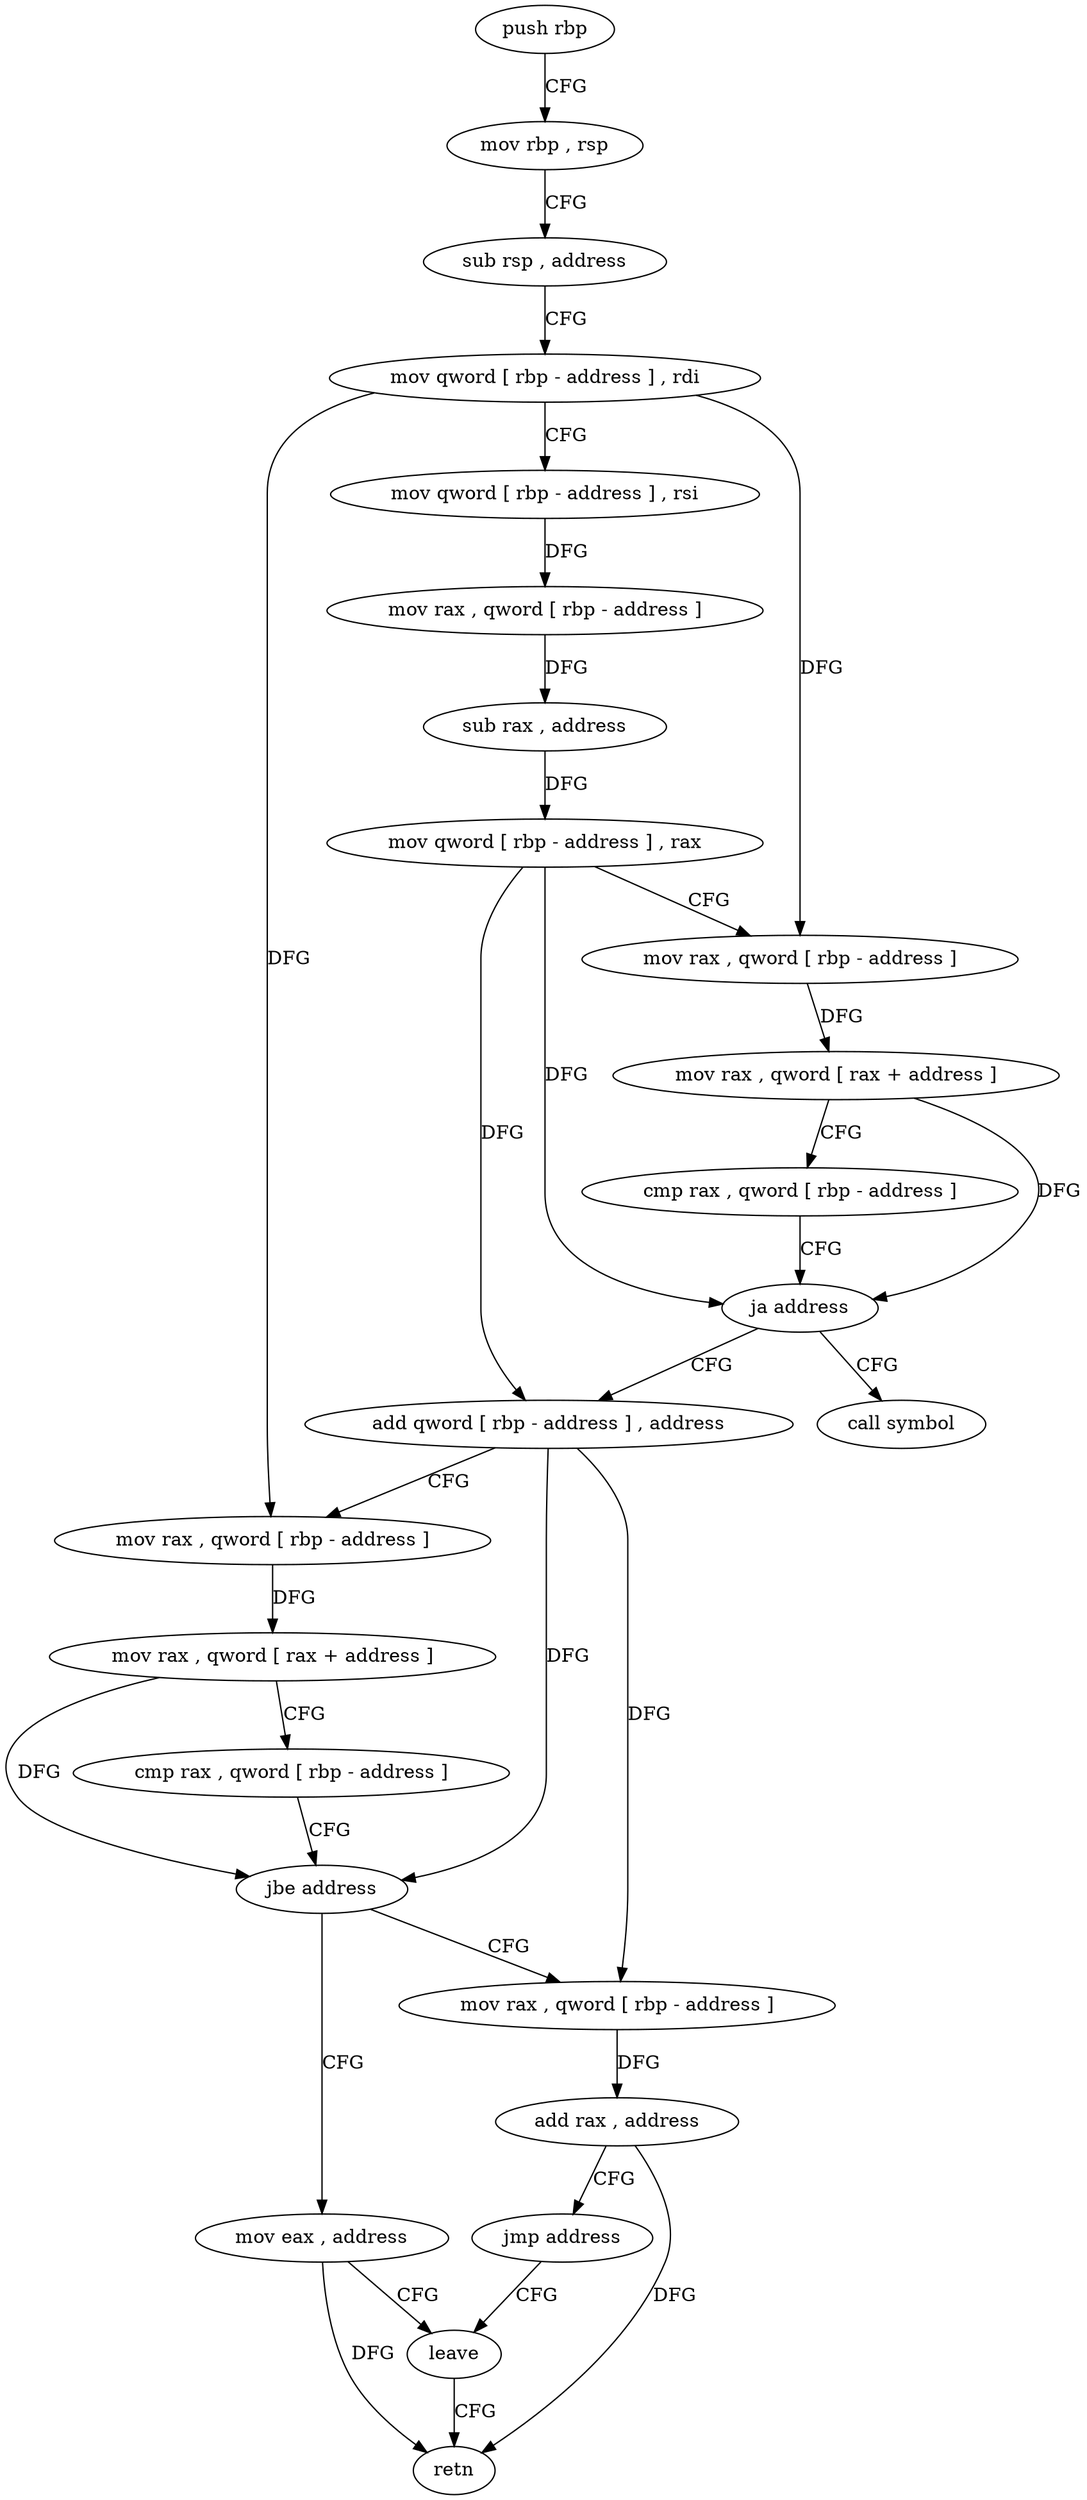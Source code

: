 digraph "func" {
"192304" [label = "push rbp" ]
"192305" [label = "mov rbp , rsp" ]
"192308" [label = "sub rsp , address" ]
"192312" [label = "mov qword [ rbp - address ] , rdi" ]
"192316" [label = "mov qword [ rbp - address ] , rsi" ]
"192320" [label = "mov rax , qword [ rbp - address ]" ]
"192324" [label = "sub rax , address" ]
"192328" [label = "mov qword [ rbp - address ] , rax" ]
"192332" [label = "mov rax , qword [ rbp - address ]" ]
"192336" [label = "mov rax , qword [ rax + address ]" ]
"192340" [label = "cmp rax , qword [ rbp - address ]" ]
"192344" [label = "ja address" ]
"192351" [label = "add qword [ rbp - address ] , address" ]
"192346" [label = "call symbol" ]
"192356" [label = "mov rax , qword [ rbp - address ]" ]
"192360" [label = "mov rax , qword [ rax + address ]" ]
"192364" [label = "cmp rax , qword [ rbp - address ]" ]
"192368" [label = "jbe address" ]
"192380" [label = "mov eax , address" ]
"192370" [label = "mov rax , qword [ rbp - address ]" ]
"192385" [label = "leave" ]
"192374" [label = "add rax , address" ]
"192378" [label = "jmp address" ]
"192386" [label = "retn" ]
"192304" -> "192305" [ label = "CFG" ]
"192305" -> "192308" [ label = "CFG" ]
"192308" -> "192312" [ label = "CFG" ]
"192312" -> "192316" [ label = "CFG" ]
"192312" -> "192332" [ label = "DFG" ]
"192312" -> "192356" [ label = "DFG" ]
"192316" -> "192320" [ label = "DFG" ]
"192320" -> "192324" [ label = "DFG" ]
"192324" -> "192328" [ label = "DFG" ]
"192328" -> "192332" [ label = "CFG" ]
"192328" -> "192344" [ label = "DFG" ]
"192328" -> "192351" [ label = "DFG" ]
"192332" -> "192336" [ label = "DFG" ]
"192336" -> "192340" [ label = "CFG" ]
"192336" -> "192344" [ label = "DFG" ]
"192340" -> "192344" [ label = "CFG" ]
"192344" -> "192351" [ label = "CFG" ]
"192344" -> "192346" [ label = "CFG" ]
"192351" -> "192356" [ label = "CFG" ]
"192351" -> "192368" [ label = "DFG" ]
"192351" -> "192370" [ label = "DFG" ]
"192356" -> "192360" [ label = "DFG" ]
"192360" -> "192364" [ label = "CFG" ]
"192360" -> "192368" [ label = "DFG" ]
"192364" -> "192368" [ label = "CFG" ]
"192368" -> "192380" [ label = "CFG" ]
"192368" -> "192370" [ label = "CFG" ]
"192380" -> "192385" [ label = "CFG" ]
"192380" -> "192386" [ label = "DFG" ]
"192370" -> "192374" [ label = "DFG" ]
"192385" -> "192386" [ label = "CFG" ]
"192374" -> "192378" [ label = "CFG" ]
"192374" -> "192386" [ label = "DFG" ]
"192378" -> "192385" [ label = "CFG" ]
}
